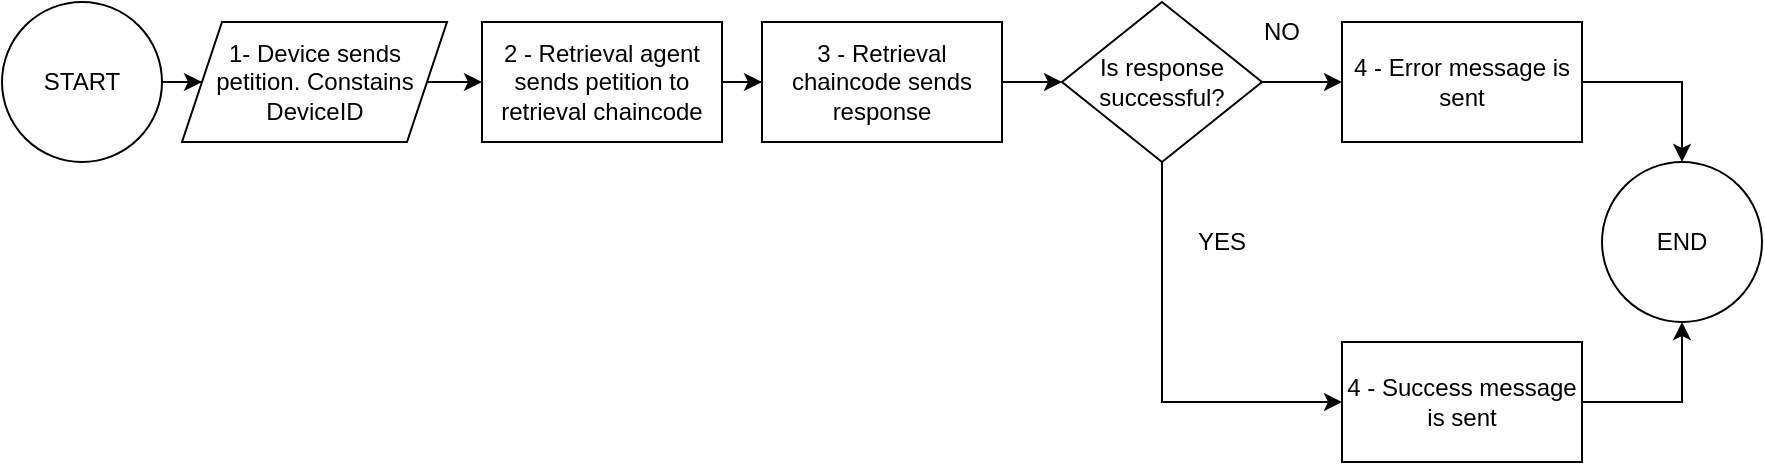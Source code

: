 <mxfile version="20.8.5" type="device"><diagram id="qTj_2lnPYw0TuUJodjDH" name="Página-1"><mxGraphModel dx="794" dy="683" grid="1" gridSize="10" guides="1" tooltips="1" connect="1" arrows="1" fold="1" page="1" pageScale="1" pageWidth="1169" pageHeight="827" math="0" shadow="0"><root><mxCell id="0"/><mxCell id="1" parent="0"/><mxCell id="BZ1KU8LNCJj4OqcyOwoE-4" style="edgeStyle=orthogonalEdgeStyle;rounded=0;orthogonalLoop=1;jettySize=auto;html=1;exitX=1;exitY=0.5;exitDx=0;exitDy=0;" parent="1" source="BZ1KU8LNCJj4OqcyOwoE-2" target="BZ1KU8LNCJj4OqcyOwoE-3" edge="1"><mxGeometry relative="1" as="geometry"/></mxCell><mxCell id="BZ1KU8LNCJj4OqcyOwoE-2" value="START" style="ellipse;whiteSpace=wrap;html=1;aspect=fixed;" parent="1" vertex="1"><mxGeometry x="220" y="110" width="80" height="80" as="geometry"/></mxCell><mxCell id="BZ1KU8LNCJj4OqcyOwoE-6" style="edgeStyle=orthogonalEdgeStyle;rounded=0;orthogonalLoop=1;jettySize=auto;html=1;exitX=1;exitY=0.5;exitDx=0;exitDy=0;entryX=0;entryY=0.5;entryDx=0;entryDy=0;" parent="1" source="BZ1KU8LNCJj4OqcyOwoE-3" target="BZ1KU8LNCJj4OqcyOwoE-5" edge="1"><mxGeometry relative="1" as="geometry"/></mxCell><mxCell id="BZ1KU8LNCJj4OqcyOwoE-3" value="1- Device sends petition. Constains DeviceID" style="shape=parallelogram;perimeter=parallelogramPerimeter;whiteSpace=wrap;html=1;fixedSize=1;" parent="1" vertex="1"><mxGeometry x="310" y="120" width="132.5" height="60" as="geometry"/></mxCell><mxCell id="BZ1KU8LNCJj4OqcyOwoE-8" style="edgeStyle=orthogonalEdgeStyle;rounded=0;orthogonalLoop=1;jettySize=auto;html=1;exitX=1;exitY=0.5;exitDx=0;exitDy=0;" parent="1" source="BZ1KU8LNCJj4OqcyOwoE-5" target="BZ1KU8LNCJj4OqcyOwoE-7" edge="1"><mxGeometry relative="1" as="geometry"/></mxCell><mxCell id="BZ1KU8LNCJj4OqcyOwoE-5" value="2 - Retrieval agent sends petition to retrieval chaincode" style="rounded=0;whiteSpace=wrap;html=1;" parent="1" vertex="1"><mxGeometry x="460" y="120" width="120" height="60" as="geometry"/></mxCell><mxCell id="BZ1KU8LNCJj4OqcyOwoE-10" style="edgeStyle=orthogonalEdgeStyle;rounded=0;orthogonalLoop=1;jettySize=auto;html=1;exitX=1;exitY=0.5;exitDx=0;exitDy=0;entryX=0;entryY=0.5;entryDx=0;entryDy=0;" parent="1" source="BZ1KU8LNCJj4OqcyOwoE-7" target="BZ1KU8LNCJj4OqcyOwoE-9" edge="1"><mxGeometry relative="1" as="geometry"/></mxCell><mxCell id="BZ1KU8LNCJj4OqcyOwoE-7" value="3 - Retrieval chaincode sends response" style="rounded=0;whiteSpace=wrap;html=1;" parent="1" vertex="1"><mxGeometry x="600" y="120" width="120" height="60" as="geometry"/></mxCell><mxCell id="BZ1KU8LNCJj4OqcyOwoE-14" style="edgeStyle=orthogonalEdgeStyle;rounded=0;orthogonalLoop=1;jettySize=auto;html=1;exitX=1;exitY=0.5;exitDx=0;exitDy=0;" parent="1" source="BZ1KU8LNCJj4OqcyOwoE-9" target="BZ1KU8LNCJj4OqcyOwoE-11" edge="1"><mxGeometry relative="1" as="geometry"/></mxCell><mxCell id="BZ1KU8LNCJj4OqcyOwoE-15" style="edgeStyle=orthogonalEdgeStyle;rounded=0;orthogonalLoop=1;jettySize=auto;html=1;exitX=0.5;exitY=1;exitDx=0;exitDy=0;entryX=0;entryY=0.5;entryDx=0;entryDy=0;" parent="1" source="BZ1KU8LNCJj4OqcyOwoE-9" target="BZ1KU8LNCJj4OqcyOwoE-13" edge="1"><mxGeometry relative="1" as="geometry"><mxPoint x="800" y="280" as="targetPoint"/></mxGeometry></mxCell><mxCell id="BZ1KU8LNCJj4OqcyOwoE-9" value="Is response successful?" style="rhombus;whiteSpace=wrap;html=1;" parent="1" vertex="1"><mxGeometry x="750" y="110" width="100" height="80" as="geometry"/></mxCell><mxCell id="BZ1KU8LNCJj4OqcyOwoE-18" style="edgeStyle=orthogonalEdgeStyle;rounded=0;orthogonalLoop=1;jettySize=auto;html=1;exitX=1;exitY=0.5;exitDx=0;exitDy=0;entryX=0.5;entryY=0;entryDx=0;entryDy=0;" parent="1" source="BZ1KU8LNCJj4OqcyOwoE-11" target="BZ1KU8LNCJj4OqcyOwoE-17" edge="1"><mxGeometry relative="1" as="geometry"><mxPoint x="1120" y="190" as="targetPoint"/></mxGeometry></mxCell><mxCell id="BZ1KU8LNCJj4OqcyOwoE-11" value="4 - Error message is sent" style="rounded=0;whiteSpace=wrap;html=1;" parent="1" vertex="1"><mxGeometry x="890" y="120" width="120" height="60" as="geometry"/></mxCell><mxCell id="BZ1KU8LNCJj4OqcyOwoE-19" style="edgeStyle=orthogonalEdgeStyle;rounded=0;orthogonalLoop=1;jettySize=auto;html=1;exitX=1;exitY=0.5;exitDx=0;exitDy=0;entryX=0.5;entryY=1;entryDx=0;entryDy=0;" parent="1" source="BZ1KU8LNCJj4OqcyOwoE-13" target="BZ1KU8LNCJj4OqcyOwoE-17" edge="1"><mxGeometry relative="1" as="geometry"><mxPoint x="1120" y="270" as="targetPoint"/></mxGeometry></mxCell><mxCell id="BZ1KU8LNCJj4OqcyOwoE-13" value="4 - Success message is sent" style="rounded=0;whiteSpace=wrap;html=1;" parent="1" vertex="1"><mxGeometry x="890" y="280" width="120" height="60" as="geometry"/></mxCell><mxCell id="BZ1KU8LNCJj4OqcyOwoE-17" value="END" style="ellipse;whiteSpace=wrap;html=1;aspect=fixed;" parent="1" vertex="1"><mxGeometry x="1020" y="190" width="80" height="80" as="geometry"/></mxCell><mxCell id="eRCtBOKE4Mqv5NJQXYR9-1" value="NO" style="text;html=1;strokeColor=none;fillColor=none;align=center;verticalAlign=middle;whiteSpace=wrap;rounded=0;" parent="1" vertex="1"><mxGeometry x="830" y="110" width="60" height="30" as="geometry"/></mxCell><mxCell id="eRCtBOKE4Mqv5NJQXYR9-2" value="YES" style="text;html=1;strokeColor=none;fillColor=none;align=center;verticalAlign=middle;whiteSpace=wrap;rounded=0;" parent="1" vertex="1"><mxGeometry x="800" y="215" width="60" height="30" as="geometry"/></mxCell></root></mxGraphModel></diagram></mxfile>